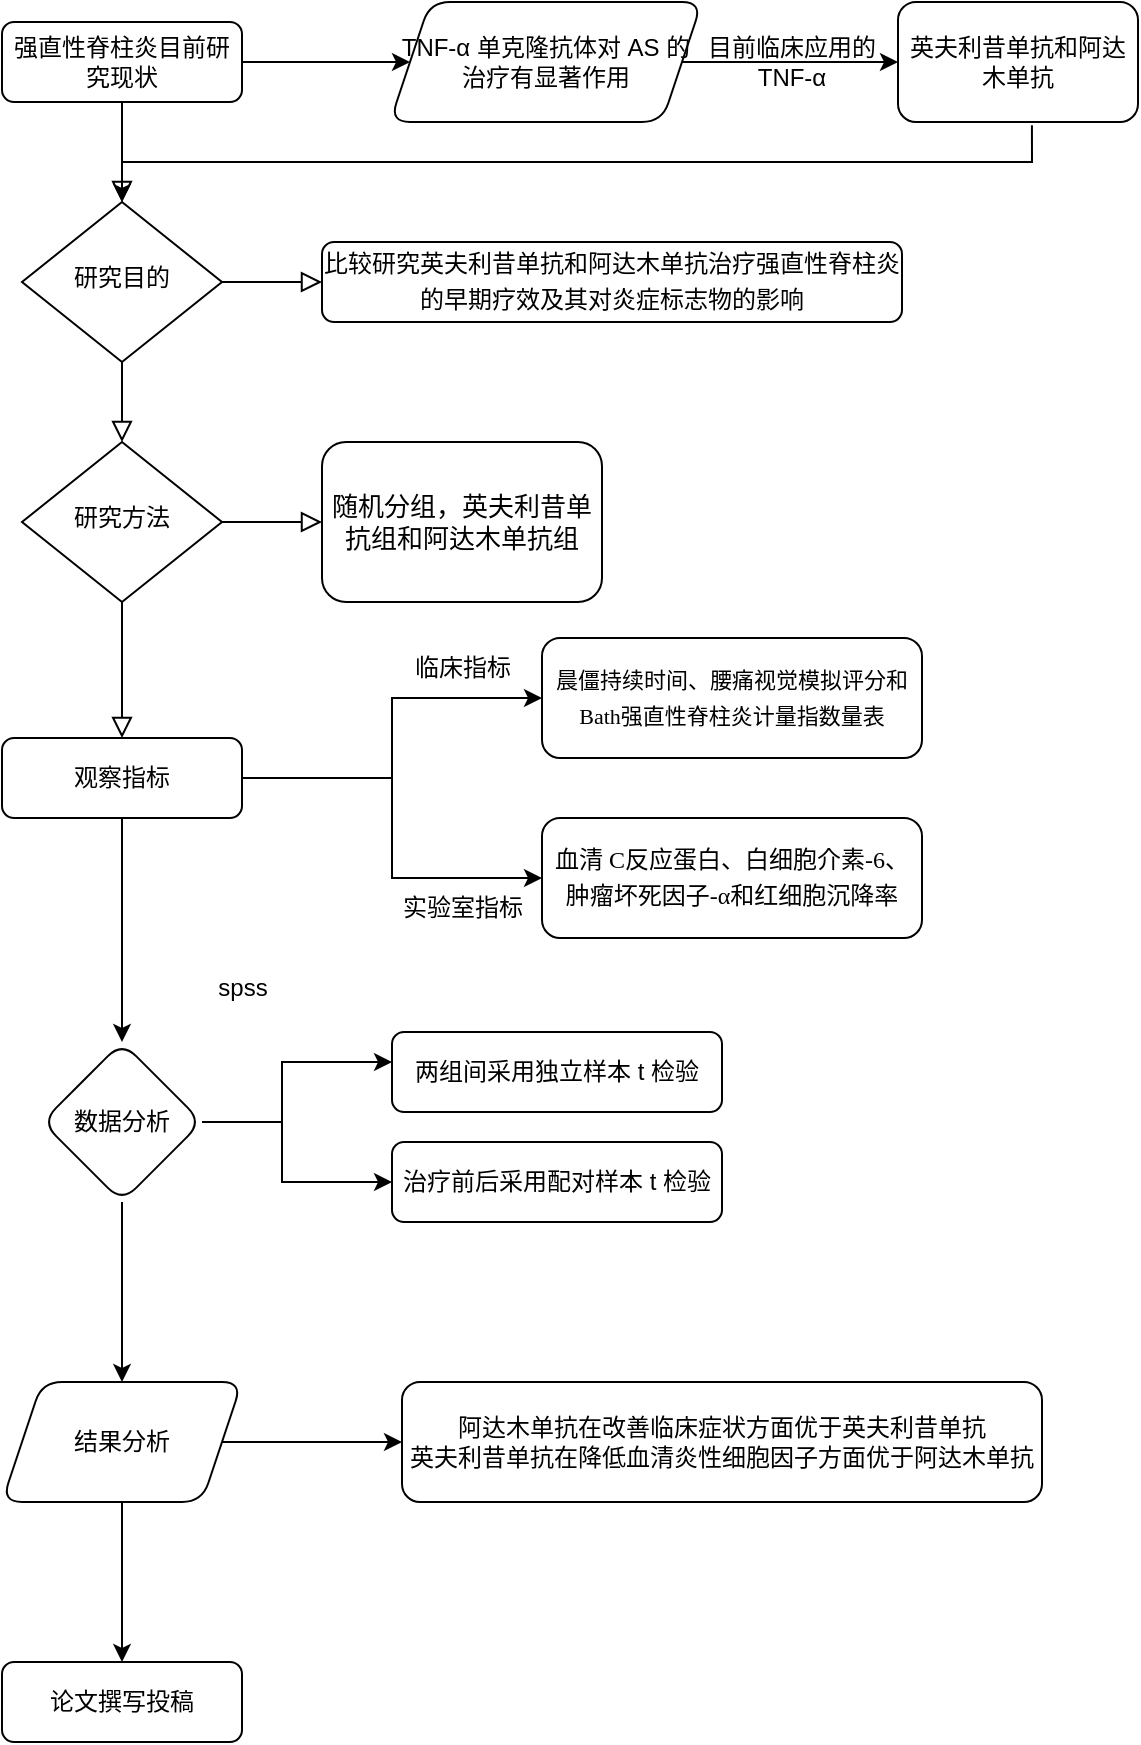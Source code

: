 <mxfile version="21.7.4" type="github">
  <diagram id="C5RBs43oDa-KdzZeNtuy" name="Page-1">
    <mxGraphModel dx="819" dy="515" grid="1" gridSize="10" guides="1" tooltips="1" connect="1" arrows="1" fold="1" page="1" pageScale="1" pageWidth="827" pageHeight="1169" math="0" shadow="0">
      <root>
        <mxCell id="WIyWlLk6GJQsqaUBKTNV-0" />
        <mxCell id="WIyWlLk6GJQsqaUBKTNV-1" parent="WIyWlLk6GJQsqaUBKTNV-0" />
        <mxCell id="WIyWlLk6GJQsqaUBKTNV-2" value="" style="rounded=0;html=1;jettySize=auto;orthogonalLoop=1;fontSize=11;endArrow=block;endFill=0;endSize=8;strokeWidth=1;shadow=0;labelBackgroundColor=none;edgeStyle=orthogonalEdgeStyle;exitX=0.558;exitY=1.028;exitDx=0;exitDy=0;exitPerimeter=0;" parent="WIyWlLk6GJQsqaUBKTNV-1" source="stuIeU_nHZXq38iPbW_k-2" target="WIyWlLk6GJQsqaUBKTNV-6" edge="1">
          <mxGeometry relative="1" as="geometry">
            <Array as="points">
              <mxPoint x="675" y="150" />
              <mxPoint x="220" y="150" />
            </Array>
          </mxGeometry>
        </mxCell>
        <mxCell id="stuIeU_nHZXq38iPbW_k-1" value="" style="edgeStyle=orthogonalEdgeStyle;rounded=0;orthogonalLoop=1;jettySize=auto;html=1;" edge="1" parent="WIyWlLk6GJQsqaUBKTNV-1" source="WIyWlLk6GJQsqaUBKTNV-3" target="stuIeU_nHZXq38iPbW_k-0">
          <mxGeometry relative="1" as="geometry" />
        </mxCell>
        <mxCell id="stuIeU_nHZXq38iPbW_k-6" value="" style="edgeStyle=orthogonalEdgeStyle;rounded=0;orthogonalLoop=1;jettySize=auto;html=1;" edge="1" parent="WIyWlLk6GJQsqaUBKTNV-1" source="WIyWlLk6GJQsqaUBKTNV-3" target="WIyWlLk6GJQsqaUBKTNV-6">
          <mxGeometry relative="1" as="geometry" />
        </mxCell>
        <mxCell id="WIyWlLk6GJQsqaUBKTNV-3" value="强直性脊柱炎目前研究现状" style="rounded=1;whiteSpace=wrap;html=1;fontSize=12;glass=0;strokeWidth=1;shadow=0;" parent="WIyWlLk6GJQsqaUBKTNV-1" vertex="1">
          <mxGeometry x="160" y="80" width="120" height="40" as="geometry" />
        </mxCell>
        <mxCell id="WIyWlLk6GJQsqaUBKTNV-4" value="" style="rounded=0;html=1;jettySize=auto;orthogonalLoop=1;fontSize=11;endArrow=block;endFill=0;endSize=8;strokeWidth=1;shadow=0;labelBackgroundColor=none;edgeStyle=orthogonalEdgeStyle;" parent="WIyWlLk6GJQsqaUBKTNV-1" source="WIyWlLk6GJQsqaUBKTNV-6" target="WIyWlLk6GJQsqaUBKTNV-10" edge="1">
          <mxGeometry y="20" relative="1" as="geometry">
            <mxPoint as="offset" />
          </mxGeometry>
        </mxCell>
        <mxCell id="WIyWlLk6GJQsqaUBKTNV-5" value="" style="edgeStyle=orthogonalEdgeStyle;rounded=0;html=1;jettySize=auto;orthogonalLoop=1;fontSize=11;endArrow=block;endFill=0;endSize=8;strokeWidth=1;shadow=0;labelBackgroundColor=none;" parent="WIyWlLk6GJQsqaUBKTNV-1" source="WIyWlLk6GJQsqaUBKTNV-6" target="WIyWlLk6GJQsqaUBKTNV-7" edge="1">
          <mxGeometry y="10" relative="1" as="geometry">
            <mxPoint as="offset" />
          </mxGeometry>
        </mxCell>
        <mxCell id="WIyWlLk6GJQsqaUBKTNV-6" value="研究目的" style="rhombus;whiteSpace=wrap;html=1;shadow=0;fontFamily=Helvetica;fontSize=12;align=center;strokeWidth=1;spacing=6;spacingTop=-4;" parent="WIyWlLk6GJQsqaUBKTNV-1" vertex="1">
          <mxGeometry x="170" y="170" width="100" height="80" as="geometry" />
        </mxCell>
        <mxCell id="WIyWlLk6GJQsqaUBKTNV-7" value="比较研究英夫利昔单抗和阿达木单抗治疗强直性脊柱炎的早期疗效及其对炎症标志物的影响&lt;span style=&quot;font-size: medium; text-align: start;&quot;&gt;&lt;/span&gt;" style="rounded=1;whiteSpace=wrap;html=1;fontSize=12;glass=0;strokeWidth=1;shadow=0;" parent="WIyWlLk6GJQsqaUBKTNV-1" vertex="1">
          <mxGeometry x="320" y="190" width="290" height="40" as="geometry" />
        </mxCell>
        <mxCell id="WIyWlLk6GJQsqaUBKTNV-8" value="" style="rounded=0;html=1;jettySize=auto;orthogonalLoop=1;fontSize=11;endArrow=block;endFill=0;endSize=8;strokeWidth=1;shadow=0;labelBackgroundColor=none;edgeStyle=orthogonalEdgeStyle;" parent="WIyWlLk6GJQsqaUBKTNV-1" source="WIyWlLk6GJQsqaUBKTNV-10" target="WIyWlLk6GJQsqaUBKTNV-11" edge="1">
          <mxGeometry x="0.333" y="20" relative="1" as="geometry">
            <mxPoint as="offset" />
          </mxGeometry>
        </mxCell>
        <mxCell id="WIyWlLk6GJQsqaUBKTNV-9" value="" style="edgeStyle=orthogonalEdgeStyle;rounded=0;html=1;jettySize=auto;orthogonalLoop=1;fontSize=11;endArrow=block;endFill=0;endSize=8;strokeWidth=1;shadow=0;labelBackgroundColor=none;" parent="WIyWlLk6GJQsqaUBKTNV-1" source="WIyWlLk6GJQsqaUBKTNV-10" target="WIyWlLk6GJQsqaUBKTNV-12" edge="1">
          <mxGeometry y="10" relative="1" as="geometry">
            <mxPoint as="offset" />
          </mxGeometry>
        </mxCell>
        <mxCell id="WIyWlLk6GJQsqaUBKTNV-10" value="研究方法" style="rhombus;whiteSpace=wrap;html=1;shadow=0;fontFamily=Helvetica;fontSize=12;align=center;strokeWidth=1;spacing=6;spacingTop=-4;" parent="WIyWlLk6GJQsqaUBKTNV-1" vertex="1">
          <mxGeometry x="170" y="290" width="100" height="80" as="geometry" />
        </mxCell>
        <mxCell id="stuIeU_nHZXq38iPbW_k-8" value="" style="edgeStyle=orthogonalEdgeStyle;rounded=0;orthogonalLoop=1;jettySize=auto;html=1;" edge="1" parent="WIyWlLk6GJQsqaUBKTNV-1" source="WIyWlLk6GJQsqaUBKTNV-11" target="stuIeU_nHZXq38iPbW_k-7">
          <mxGeometry relative="1" as="geometry" />
        </mxCell>
        <mxCell id="stuIeU_nHZXq38iPbW_k-14" value="" style="edgeStyle=orthogonalEdgeStyle;rounded=0;orthogonalLoop=1;jettySize=auto;html=1;entryX=0;entryY=0.5;entryDx=0;entryDy=0;" edge="1" parent="WIyWlLk6GJQsqaUBKTNV-1" source="WIyWlLk6GJQsqaUBKTNV-11" target="stuIeU_nHZXq38iPbW_k-13">
          <mxGeometry relative="1" as="geometry" />
        </mxCell>
        <mxCell id="stuIeU_nHZXq38iPbW_k-17" value="" style="edgeStyle=orthogonalEdgeStyle;rounded=0;orthogonalLoop=1;jettySize=auto;html=1;" edge="1" parent="WIyWlLk6GJQsqaUBKTNV-1" source="WIyWlLk6GJQsqaUBKTNV-11" target="stuIeU_nHZXq38iPbW_k-16">
          <mxGeometry relative="1" as="geometry" />
        </mxCell>
        <mxCell id="WIyWlLk6GJQsqaUBKTNV-11" value="观察指标" style="rounded=1;whiteSpace=wrap;html=1;fontSize=12;glass=0;strokeWidth=1;shadow=0;" parent="WIyWlLk6GJQsqaUBKTNV-1" vertex="1">
          <mxGeometry x="160" y="438" width="120" height="40" as="geometry" />
        </mxCell>
        <mxCell id="WIyWlLk6GJQsqaUBKTNV-12" value="&lt;div style=&quot;text-align: center;&quot;&gt;&lt;span style=&quot;font-family: 宋体; text-align: start; font-size: 13px; background-color: transparent;&quot;&gt;随机分组，英夫利昔单抗组和阿达木单抗组&lt;/span&gt;&lt;/div&gt;&lt;span style=&quot;font-size: medium; text-align: start;&quot;&gt;&lt;/span&gt;" style="rounded=1;whiteSpace=wrap;html=1;fontSize=12;glass=0;strokeWidth=1;shadow=0;" parent="WIyWlLk6GJQsqaUBKTNV-1" vertex="1">
          <mxGeometry x="320" y="290" width="140" height="80" as="geometry" />
        </mxCell>
        <mxCell id="stuIeU_nHZXq38iPbW_k-3" value="" style="edgeStyle=orthogonalEdgeStyle;rounded=0;orthogonalLoop=1;jettySize=auto;html=1;" edge="1" parent="WIyWlLk6GJQsqaUBKTNV-1" source="stuIeU_nHZXq38iPbW_k-0" target="stuIeU_nHZXq38iPbW_k-2">
          <mxGeometry relative="1" as="geometry">
            <Array as="points">
              <mxPoint x="530" y="100" />
              <mxPoint x="530" y="100" />
            </Array>
          </mxGeometry>
        </mxCell>
        <mxCell id="stuIeU_nHZXq38iPbW_k-0" value="TNF-α 单克隆抗体对 AS 的治疗有显著作用" style="shape=parallelogram;perimeter=parallelogramPerimeter;whiteSpace=wrap;html=1;fixedSize=1;rounded=1;glass=0;strokeWidth=1;shadow=0;" vertex="1" parent="WIyWlLk6GJQsqaUBKTNV-1">
          <mxGeometry x="354" y="70" width="156" height="60" as="geometry" />
        </mxCell>
        <mxCell id="stuIeU_nHZXq38iPbW_k-2" value="英夫利昔单抗和阿达木单抗" style="rounded=1;whiteSpace=wrap;html=1;glass=0;strokeWidth=1;shadow=0;" vertex="1" parent="WIyWlLk6GJQsqaUBKTNV-1">
          <mxGeometry x="608" y="70" width="120" height="60" as="geometry" />
        </mxCell>
        <mxCell id="stuIeU_nHZXq38iPbW_k-5" value="目前临床应用的TNF-α" style="text;strokeColor=none;align=center;fillColor=none;html=1;verticalAlign=middle;whiteSpace=wrap;rounded=0;" vertex="1" parent="WIyWlLk6GJQsqaUBKTNV-1">
          <mxGeometry x="510" y="85" width="90" height="30" as="geometry" />
        </mxCell>
        <mxCell id="stuIeU_nHZXq38iPbW_k-7" value="&lt;font style=&quot;font-size: 11px;&quot;&gt;晨僵持续时间、腰痛视觉模拟评分和&lt;span style=&quot;text-align: start; font-family: &amp;quot;Times New Roman&amp;quot;, serif; font-size: 11px;&quot; lang=&quot;EN-US&quot;&gt;Bath&lt;/span&gt;&lt;span style=&quot;text-align: start; font-family: 宋体; font-size: 11px;&quot;&gt;强直性脊柱炎计量指数量表&lt;/span&gt;&lt;/font&gt;&lt;span style=&quot;font-size: medium; text-align: start;&quot;&gt;&lt;/span&gt;" style="whiteSpace=wrap;html=1;rounded=1;glass=0;strokeWidth=1;shadow=0;" vertex="1" parent="WIyWlLk6GJQsqaUBKTNV-1">
          <mxGeometry x="430" y="388" width="190" height="60" as="geometry" />
        </mxCell>
        <mxCell id="stuIeU_nHZXq38iPbW_k-9" value="临床指标" style="text;html=1;align=center;verticalAlign=middle;resizable=0;points=[];autosize=1;strokeColor=none;fillColor=none;" vertex="1" parent="WIyWlLk6GJQsqaUBKTNV-1">
          <mxGeometry x="355" y="388" width="70" height="30" as="geometry" />
        </mxCell>
        <mxCell id="stuIeU_nHZXq38iPbW_k-13" value="&lt;font style=&quot;font-size: 12px;&quot;&gt;血清&lt;span style=&quot;text-align: start; font-family: &amp;quot;Times New Roman&amp;quot;, serif;&quot; lang=&quot;EN-US&quot;&gt; C&lt;/span&gt;&lt;span style=&quot;text-align: start; font-family: 宋体;&quot;&gt;反应蛋白、白细胞介素&lt;/span&gt;&lt;span style=&quot;text-align: start; font-family: &amp;quot;Times New Roman&amp;quot;, serif;&quot; lang=&quot;EN-US&quot;&gt;-6&lt;/span&gt;&lt;span style=&quot;text-align: start; font-family: 宋体;&quot;&gt;、肿瘤坏死因子&lt;/span&gt;&lt;span style=&quot;text-align: start; font-family: &amp;quot;Times New Roman&amp;quot;, serif;&quot; lang=&quot;EN-US&quot;&gt;-α&lt;/span&gt;&lt;span style=&quot;text-align: start; font-family: 宋体;&quot;&gt;和红细胞沉降率&lt;/span&gt;&lt;/font&gt;&lt;span style=&quot;font-size: medium; text-align: start;&quot;&gt;&lt;/span&gt;" style="whiteSpace=wrap;html=1;rounded=1;glass=0;strokeWidth=1;shadow=0;" vertex="1" parent="WIyWlLk6GJQsqaUBKTNV-1">
          <mxGeometry x="430" y="478" width="190" height="60" as="geometry" />
        </mxCell>
        <mxCell id="stuIeU_nHZXq38iPbW_k-15" value="实验室指标" style="text;html=1;align=center;verticalAlign=middle;resizable=0;points=[];autosize=1;strokeColor=none;fillColor=none;" vertex="1" parent="WIyWlLk6GJQsqaUBKTNV-1">
          <mxGeometry x="350" y="508" width="80" height="30" as="geometry" />
        </mxCell>
        <mxCell id="stuIeU_nHZXq38iPbW_k-34" value="" style="edgeStyle=orthogonalEdgeStyle;rounded=0;orthogonalLoop=1;jettySize=auto;html=1;" edge="1" parent="WIyWlLk6GJQsqaUBKTNV-1" source="stuIeU_nHZXq38iPbW_k-16" target="stuIeU_nHZXq38iPbW_k-33">
          <mxGeometry relative="1" as="geometry">
            <Array as="points">
              <mxPoint x="300" y="630" />
              <mxPoint x="300" y="600" />
            </Array>
          </mxGeometry>
        </mxCell>
        <mxCell id="stuIeU_nHZXq38iPbW_k-36" value="" style="edgeStyle=orthogonalEdgeStyle;rounded=0;orthogonalLoop=1;jettySize=auto;html=1;" edge="1" parent="WIyWlLk6GJQsqaUBKTNV-1" source="stuIeU_nHZXq38iPbW_k-16" target="stuIeU_nHZXq38iPbW_k-35">
          <mxGeometry relative="1" as="geometry">
            <Array as="points">
              <mxPoint x="300" y="630" />
            </Array>
          </mxGeometry>
        </mxCell>
        <mxCell id="stuIeU_nHZXq38iPbW_k-38" value="" style="edgeStyle=orthogonalEdgeStyle;rounded=0;orthogonalLoop=1;jettySize=auto;html=1;" edge="1" parent="WIyWlLk6GJQsqaUBKTNV-1" source="stuIeU_nHZXq38iPbW_k-16" target="stuIeU_nHZXq38iPbW_k-37">
          <mxGeometry relative="1" as="geometry" />
        </mxCell>
        <mxCell id="stuIeU_nHZXq38iPbW_k-16" value="数据分析" style="rhombus;whiteSpace=wrap;html=1;rounded=1;glass=0;strokeWidth=1;shadow=0;" vertex="1" parent="WIyWlLk6GJQsqaUBKTNV-1">
          <mxGeometry x="180" y="590" width="80" height="80" as="geometry" />
        </mxCell>
        <mxCell id="stuIeU_nHZXq38iPbW_k-20" value="spss" style="text;html=1;align=center;verticalAlign=middle;resizable=0;points=[];autosize=1;strokeColor=none;fillColor=none;" vertex="1" parent="WIyWlLk6GJQsqaUBKTNV-1">
          <mxGeometry x="255" y="548" width="50" height="30" as="geometry" />
        </mxCell>
        <mxCell id="stuIeU_nHZXq38iPbW_k-33" value="两组间采用独立样本 t 检验" style="whiteSpace=wrap;html=1;rounded=1;glass=0;strokeWidth=1;shadow=0;" vertex="1" parent="WIyWlLk6GJQsqaUBKTNV-1">
          <mxGeometry x="355" y="585" width="165" height="40" as="geometry" />
        </mxCell>
        <mxCell id="stuIeU_nHZXq38iPbW_k-35" value="治疗前后采用配对样本 t 检验" style="whiteSpace=wrap;html=1;rounded=1;glass=0;strokeWidth=1;shadow=0;" vertex="1" parent="WIyWlLk6GJQsqaUBKTNV-1">
          <mxGeometry x="355" y="640" width="165" height="40" as="geometry" />
        </mxCell>
        <mxCell id="stuIeU_nHZXq38iPbW_k-42" value="" style="edgeStyle=orthogonalEdgeStyle;rounded=0;orthogonalLoop=1;jettySize=auto;html=1;" edge="1" parent="WIyWlLk6GJQsqaUBKTNV-1" source="stuIeU_nHZXq38iPbW_k-37" target="stuIeU_nHZXq38iPbW_k-41">
          <mxGeometry relative="1" as="geometry" />
        </mxCell>
        <mxCell id="stuIeU_nHZXq38iPbW_k-45" value="" style="edgeStyle=orthogonalEdgeStyle;rounded=0;orthogonalLoop=1;jettySize=auto;html=1;" edge="1" parent="WIyWlLk6GJQsqaUBKTNV-1" source="stuIeU_nHZXq38iPbW_k-37" target="stuIeU_nHZXq38iPbW_k-44">
          <mxGeometry relative="1" as="geometry" />
        </mxCell>
        <mxCell id="stuIeU_nHZXq38iPbW_k-37" value="结果分析" style="shape=parallelogram;perimeter=parallelogramPerimeter;whiteSpace=wrap;html=1;fixedSize=1;rounded=1;glass=0;strokeWidth=1;shadow=0;" vertex="1" parent="WIyWlLk6GJQsqaUBKTNV-1">
          <mxGeometry x="160" y="760" width="120" height="60" as="geometry" />
        </mxCell>
        <mxCell id="stuIeU_nHZXq38iPbW_k-41" value="阿达木单抗在改善临床症状方面优于英夫利昔单抗&lt;br&gt;英夫利昔单抗在降低血清炎性细胞因子方面优于阿达木单抗" style="whiteSpace=wrap;html=1;rounded=1;glass=0;strokeWidth=1;shadow=0;" vertex="1" parent="WIyWlLk6GJQsqaUBKTNV-1">
          <mxGeometry x="360" y="760" width="320" height="60" as="geometry" />
        </mxCell>
        <mxCell id="stuIeU_nHZXq38iPbW_k-44" value="论文撰写投稿" style="whiteSpace=wrap;html=1;rounded=1;glass=0;strokeWidth=1;shadow=0;" vertex="1" parent="WIyWlLk6GJQsqaUBKTNV-1">
          <mxGeometry x="160" y="900" width="120" height="40" as="geometry" />
        </mxCell>
      </root>
    </mxGraphModel>
  </diagram>
</mxfile>
